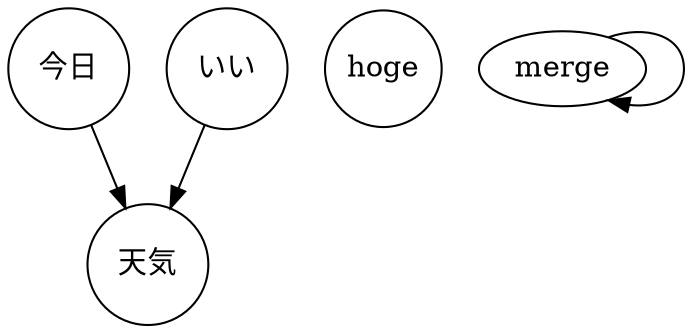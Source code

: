 digraph root {
	graph [bb="0,0,310.39,152.99"];
	node [label="\N"];
	{
		node [label="\N",
			shape=circle
		];
		今日		 [height=0.81243,
			label=今日,
			pos="29.247,123.74",
			shape=circle,
			width=0.81243];
		天気		 [height=0.81243,
			label=天気,
			pos="67.247,29.247",
			shape=circle,
			width=0.81243];
		今日 -> 天気		 [pos="e,56.433,56.571 40.035,96.484 43.926,87.013 48.386,76.157 52.554,66.012"];
		いい		 [height=0.81243,
			label=いい,
			pos="105.25,123.74",
			shape=circle,
			width=0.81243];
		いい -> 天気		 [pos="e,78.062,56.571 94.46,96.484 90.569,87.013 86.109,76.157 81.941,66.012"];
	}
	subgraph root {
		graph [bb="0,0,158.15,56"];
		node [height="",
			label="\N",
			pos="",
			shape="",
			width=""
		];
		edge [pos=""];
		subgraph root {
			graph [bb="0,0,158.15,56"];
			node [height="",
				label="\N",
				pos="",
				shape="",
				width=""
			];
			edge [pos=""];
			subgraph root {
				graph [bb="0,0,158.15,56"];
				node [height="",
					label="\N",
					pos="",
					shape="",
					width=""
				];
				edge [pos=""];
				subgraph root {
					graph [bb="0,0,158.15,56"];
					node [height="",
						label="\N",
						pos="",
						shape="",
						width=""
					];
					edge [pos=""];
					subgraph root {
						graph [bb="0,0,158.15,56"];
						node [height="",
							label="\N",
							pos="",
							shape="",
							width=""
						];
						edge [pos=""];
						subgraph root {
							graph [bb="0,0,158.15,56"];
							node [height="",
								label="\N",
								pos="",
								shape="",
								width=""
							];
							edge [pos=""];
							subgraph root {
								graph [bb="0,0,158.15,56"];
								node [height="",
									label="\N",
									pos="",
									shape="",
									width=""
								];
								edge [pos=""];
								subgraph root {
									graph [bb="0,0,158.15,56"];
									node [height="",
										label="\N",
										pos="",
										shape="",
										width=""
									];
									edge [pos=""];
									subgraph root {
										graph [bb="0,0,158.15,56"];
										node [height="",
											label="\N",
											pos="",
											shape="",
											width=""
										];
										edge [pos=""];
										subgraph root {
											graph [bb="0,0,158.09,55.895"];
											node [height="",
												label="\N",
												pos="",
												shape="",
												width=""
											];
											edge [pos=""];
											{
												graph [bb="0,0,158.09,55.895"];
												node [height="",
													label="\N",
													pos="",
													shape=circle,
													width=""
												];
												edge [pos=""];
												hoge												 [height=0.77778,
													label=hoge,
													pos="180.25,123.74",
													shape=circle,
													width=0.77778];
											}
											subgraph root {
												graph [bb="0,0,84.294,36"];
												node [height="",
													label="\N",
													pos="",
													shape="",
													width=""
												];
												edge [pos=""];
												subgraph root {
													graph [bb="0,0,84.294,36"];
													node [height="",
														label="\N",
														pos="",
														shape="",
														width=""
													];
													edge [pos=""];
													subgraph root {
														graph [bb="0,0,84.294,36"];
														node [height="",
															label="\N",
															pos="",
															shape="",
															width=""
														];
														edge [pos=""];
														merge														 [height=0.5,
															pos="259.25,123.74",
															width=0.92075];
														merge -> merge														 [pos="e,278.13,108.81 278.13,138.68 293.91,145.06 310.39,140.08 310.39,123.74 310.39,110.85 300.13,105.03 288.05,106.28"];
													}
												}
											}
										}
									}
								}
							}
						}
					}
				}
			}
		}
	}
}
